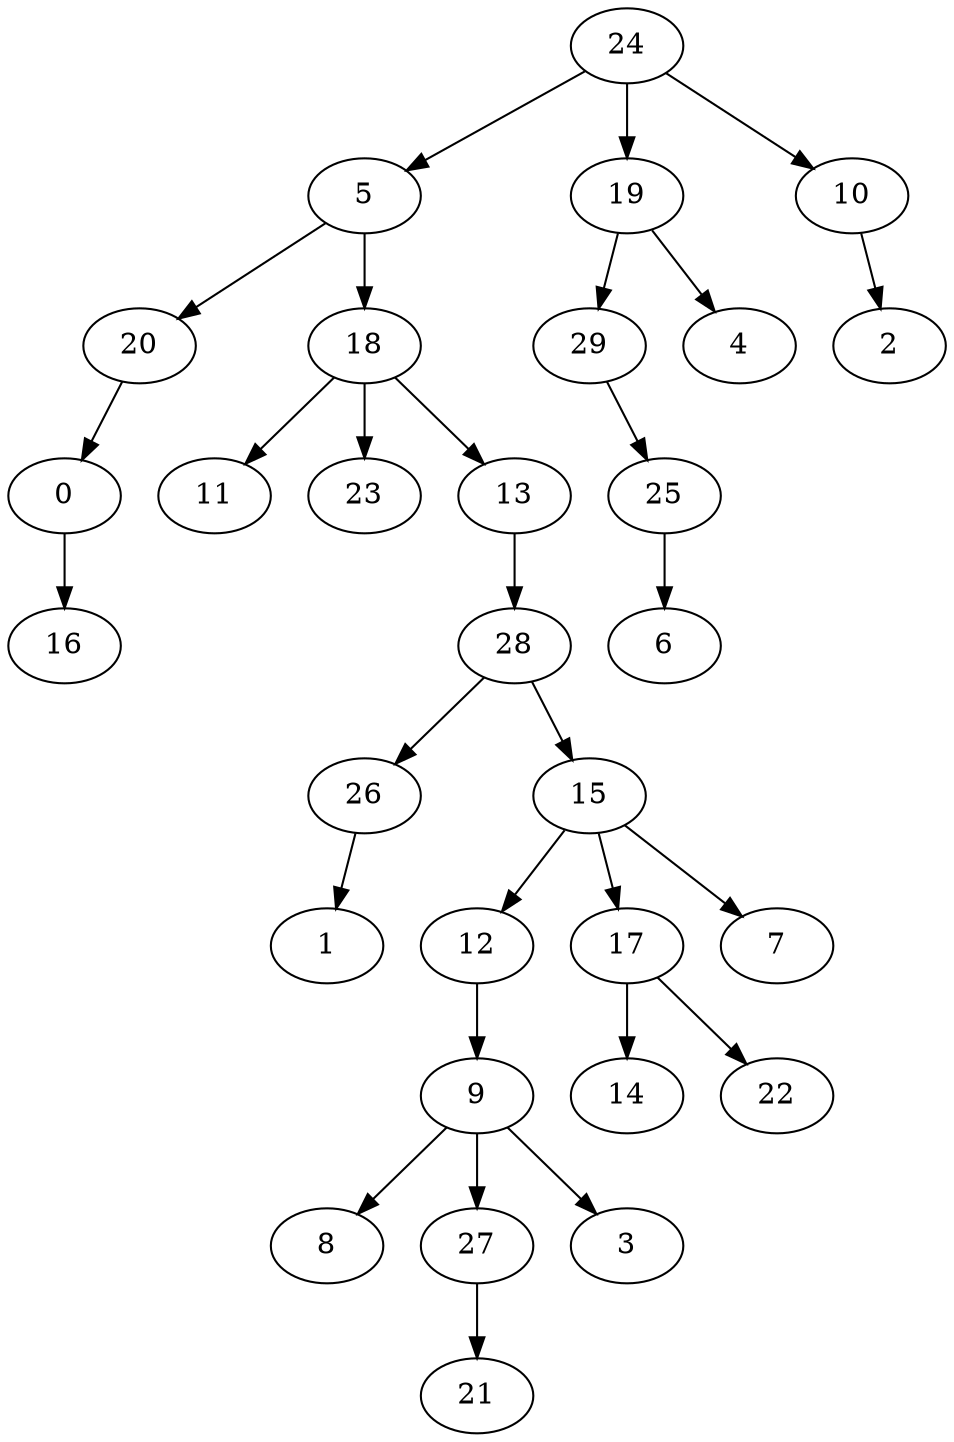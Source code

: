 digraph my_graph {
24 [label=24]
5 [label=5]
20 [label=20]
0 [label=0]
16 [label=16]
19 [label=19]
29 [label=29]
18 [label=18]
11 [label=11]
23 [label=23]
13 [label=13]
28 [label=28]
26 [label=26]
10 [label=10]
2 [label=2]
25 [label=25]
6 [label=6]
4 [label=4]
1 [label=1]
15 [label=15]
12 [label=12]
9 [label=9]
8 [label=8]
17 [label=17]
14 [label=14]
27 [label=27]
22 [label=22]
21 [label=21]
3 [label=3]
7 [label=7]
24->5
5->20
20->0
0->16
24->19
19->29
5->18
18->11
18->23
18->13
13->28
28->26
24->10
10->2
29->25
25->6
19->4
26->1
28->15
15->12
12->9
9->8
15->17
17->14
9->27
17->22
27->21
9->3
15->7
}